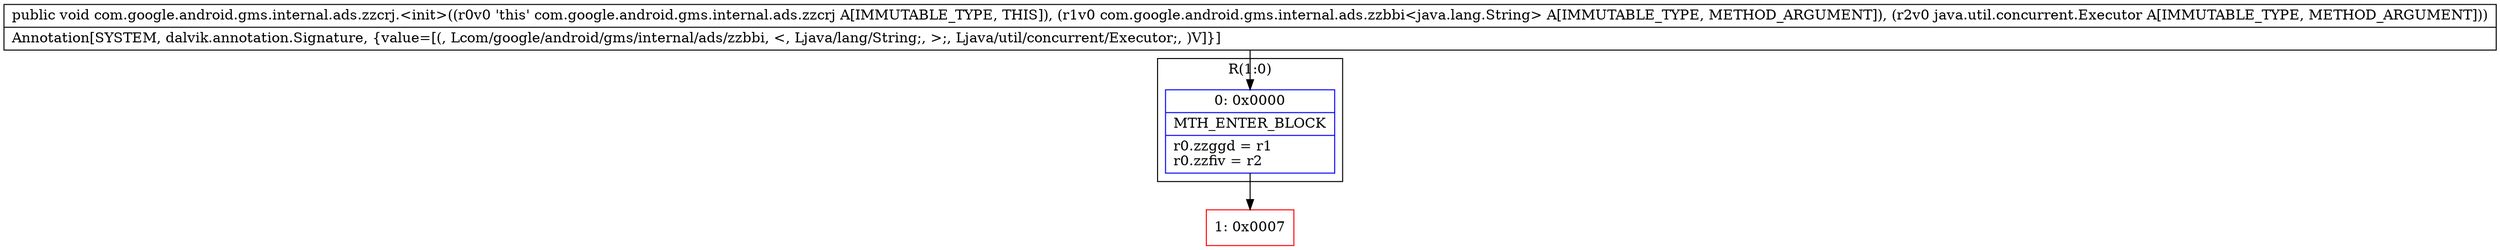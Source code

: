 digraph "CFG forcom.google.android.gms.internal.ads.zzcrj.\<init\>(Lcom\/google\/android\/gms\/internal\/ads\/zzbbi;Ljava\/util\/concurrent\/Executor;)V" {
subgraph cluster_Region_1198089819 {
label = "R(1:0)";
node [shape=record,color=blue];
Node_0 [shape=record,label="{0\:\ 0x0000|MTH_ENTER_BLOCK\l|r0.zzggd = r1\lr0.zzfiv = r2\l}"];
}
Node_1 [shape=record,color=red,label="{1\:\ 0x0007}"];
MethodNode[shape=record,label="{public void com.google.android.gms.internal.ads.zzcrj.\<init\>((r0v0 'this' com.google.android.gms.internal.ads.zzcrj A[IMMUTABLE_TYPE, THIS]), (r1v0 com.google.android.gms.internal.ads.zzbbi\<java.lang.String\> A[IMMUTABLE_TYPE, METHOD_ARGUMENT]), (r2v0 java.util.concurrent.Executor A[IMMUTABLE_TYPE, METHOD_ARGUMENT]))  | Annotation[SYSTEM, dalvik.annotation.Signature, \{value=[(, Lcom\/google\/android\/gms\/internal\/ads\/zzbbi, \<, Ljava\/lang\/String;, \>;, Ljava\/util\/concurrent\/Executor;, )V]\}]\l}"];
MethodNode -> Node_0;
Node_0 -> Node_1;
}

